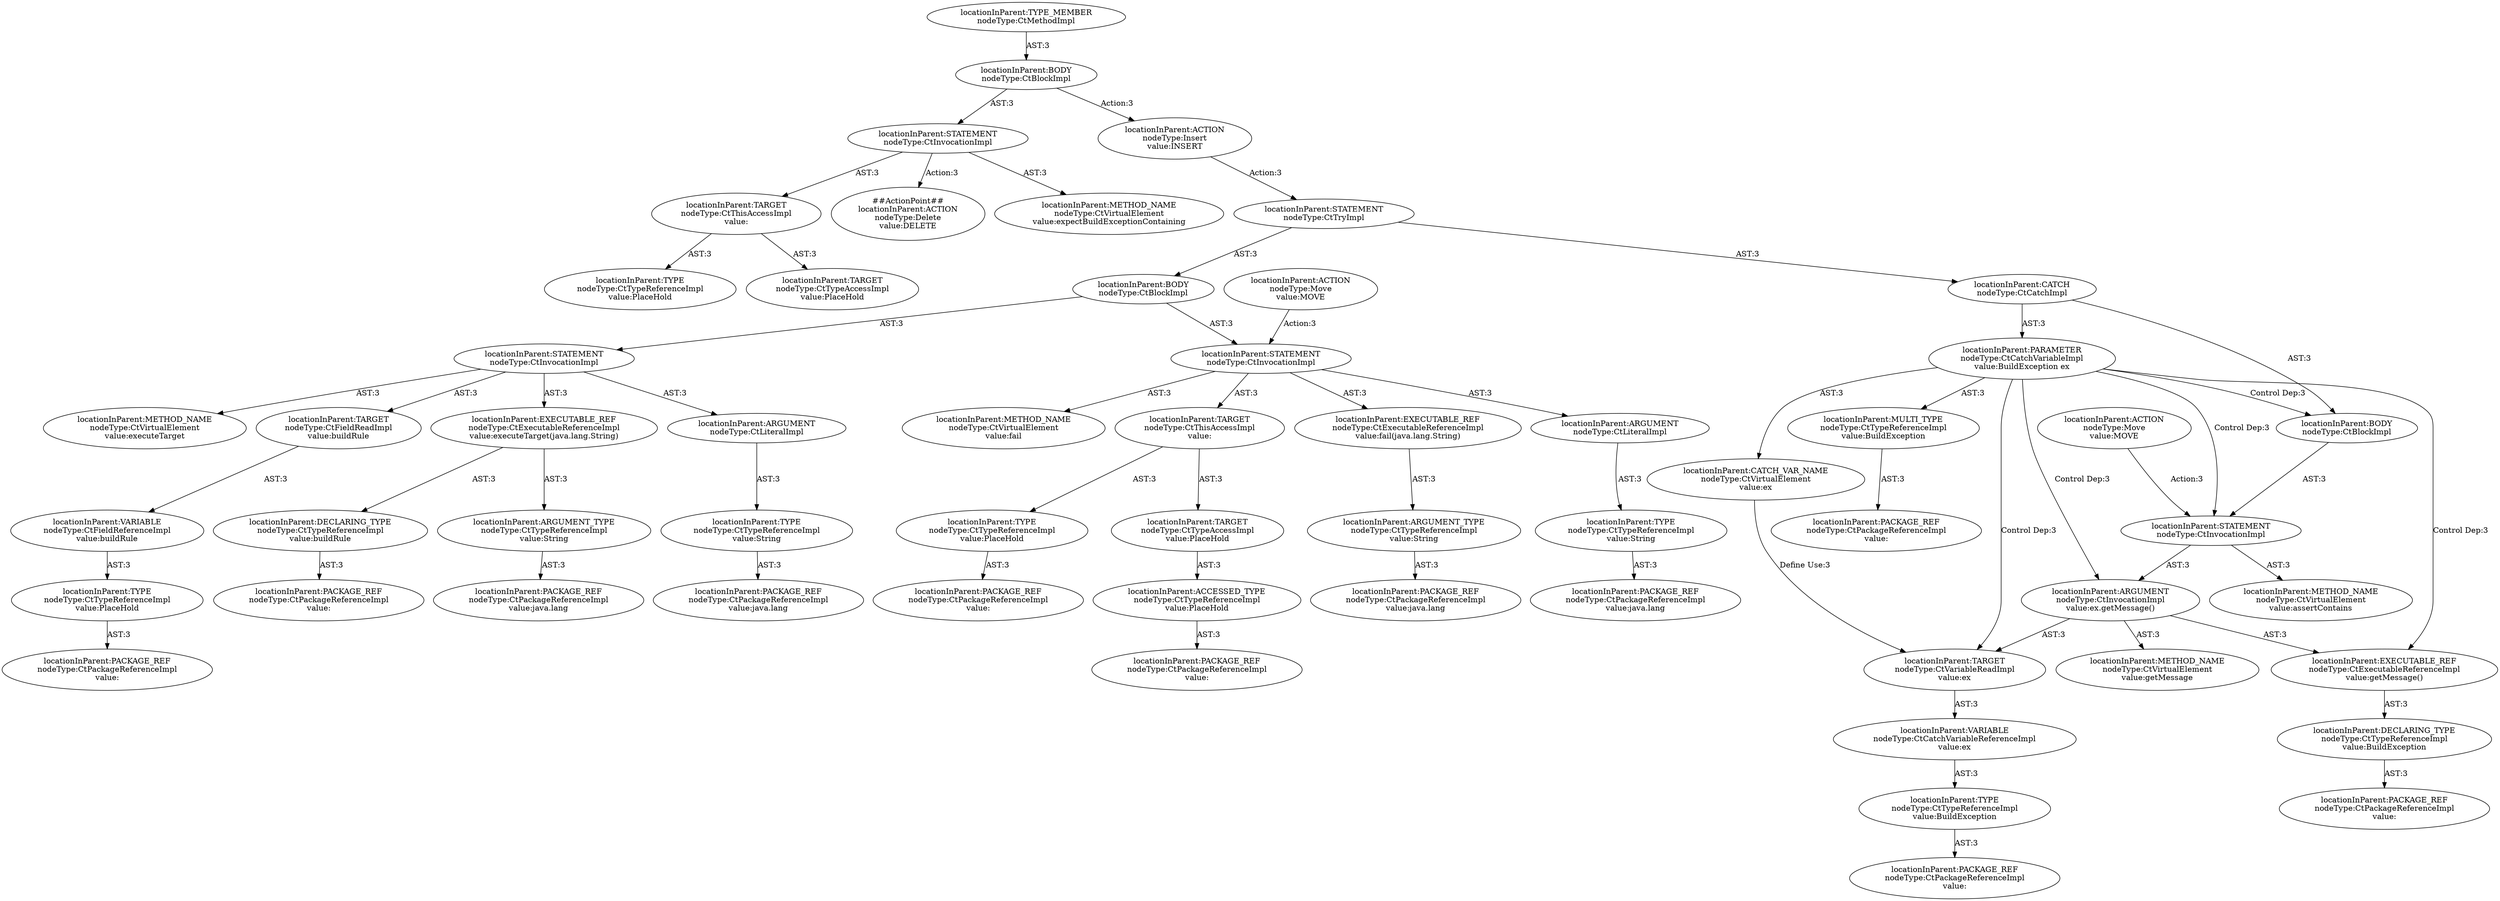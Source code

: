 digraph "Pattern" {
0 [label="##ActionPoint##
locationInParent:ACTION
nodeType:Delete
value:DELETE" shape=ellipse]
1 [label="locationInParent:STATEMENT
nodeType:CtInvocationImpl" shape=ellipse]
2 [label="locationInParent:BODY
nodeType:CtBlockImpl" shape=ellipse]
3 [label="locationInParent:TYPE_MEMBER
nodeType:CtMethodImpl" shape=ellipse]
4 [label="locationInParent:ACTION
nodeType:Insert
value:INSERT" shape=ellipse]
5 [label="locationInParent:STATEMENT
nodeType:CtTryImpl" shape=ellipse]
6 [label="locationInParent:BODY
nodeType:CtBlockImpl" shape=ellipse]
7 [label="locationInParent:STATEMENT
nodeType:CtInvocationImpl" shape=ellipse]
8 [label="locationInParent:METHOD_NAME
nodeType:CtVirtualElement
value:executeTarget" shape=ellipse]
9 [label="locationInParent:TARGET
nodeType:CtFieldReadImpl
value:buildRule" shape=ellipse]
10 [label="locationInParent:VARIABLE
nodeType:CtFieldReferenceImpl
value:buildRule" shape=ellipse]
11 [label="locationInParent:TYPE
nodeType:CtTypeReferenceImpl
value:PlaceHold" shape=ellipse]
12 [label="locationInParent:PACKAGE_REF
nodeType:CtPackageReferenceImpl
value:" shape=ellipse]
13 [label="locationInParent:EXECUTABLE_REF
nodeType:CtExecutableReferenceImpl
value:executeTarget(java.lang.String)" shape=ellipse]
14 [label="locationInParent:DECLARING_TYPE
nodeType:CtTypeReferenceImpl
value:buildRule" shape=ellipse]
15 [label="locationInParent:PACKAGE_REF
nodeType:CtPackageReferenceImpl
value:" shape=ellipse]
16 [label="locationInParent:ARGUMENT_TYPE
nodeType:CtTypeReferenceImpl
value:String" shape=ellipse]
17 [label="locationInParent:PACKAGE_REF
nodeType:CtPackageReferenceImpl
value:java.lang" shape=ellipse]
18 [label="locationInParent:ARGUMENT
nodeType:CtLiteralImpl" shape=ellipse]
19 [label="locationInParent:TYPE
nodeType:CtTypeReferenceImpl
value:String" shape=ellipse]
20 [label="locationInParent:PACKAGE_REF
nodeType:CtPackageReferenceImpl
value:java.lang" shape=ellipse]
21 [label="locationInParent:STATEMENT
nodeType:CtInvocationImpl" shape=ellipse]
22 [label="locationInParent:METHOD_NAME
nodeType:CtVirtualElement
value:fail" shape=ellipse]
23 [label="locationInParent:TARGET
nodeType:CtThisAccessImpl
value:" shape=ellipse]
24 [label="locationInParent:TYPE
nodeType:CtTypeReferenceImpl
value:PlaceHold" shape=ellipse]
25 [label="locationInParent:PACKAGE_REF
nodeType:CtPackageReferenceImpl
value:" shape=ellipse]
26 [label="locationInParent:TARGET
nodeType:CtTypeAccessImpl
value:PlaceHold" shape=ellipse]
27 [label="locationInParent:ACCESSED_TYPE
nodeType:CtTypeReferenceImpl
value:PlaceHold" shape=ellipse]
28 [label="locationInParent:PACKAGE_REF
nodeType:CtPackageReferenceImpl
value:" shape=ellipse]
29 [label="locationInParent:EXECUTABLE_REF
nodeType:CtExecutableReferenceImpl
value:fail(java.lang.String)" shape=ellipse]
30 [label="locationInParent:ARGUMENT_TYPE
nodeType:CtTypeReferenceImpl
value:String" shape=ellipse]
31 [label="locationInParent:PACKAGE_REF
nodeType:CtPackageReferenceImpl
value:java.lang" shape=ellipse]
32 [label="locationInParent:ARGUMENT
nodeType:CtLiteralImpl" shape=ellipse]
33 [label="locationInParent:TYPE
nodeType:CtTypeReferenceImpl
value:String" shape=ellipse]
34 [label="locationInParent:PACKAGE_REF
nodeType:CtPackageReferenceImpl
value:java.lang" shape=ellipse]
35 [label="locationInParent:CATCH
nodeType:CtCatchImpl" shape=ellipse]
36 [label="locationInParent:PARAMETER
nodeType:CtCatchVariableImpl
value:BuildException ex" shape=ellipse]
37 [label="locationInParent:CATCH_VAR_NAME
nodeType:CtVirtualElement
value:ex" shape=ellipse]
38 [label="locationInParent:TARGET
nodeType:CtVariableReadImpl
value:ex" shape=ellipse]
39 [label="locationInParent:VARIABLE
nodeType:CtCatchVariableReferenceImpl
value:ex" shape=ellipse]
40 [label="locationInParent:TYPE
nodeType:CtTypeReferenceImpl
value:BuildException" shape=ellipse]
41 [label="locationInParent:PACKAGE_REF
nodeType:CtPackageReferenceImpl
value:" shape=ellipse]
42 [label="locationInParent:MULTI_TYPE
nodeType:CtTypeReferenceImpl
value:BuildException" shape=ellipse]
43 [label="locationInParent:PACKAGE_REF
nodeType:CtPackageReferenceImpl
value:" shape=ellipse]
44 [label="locationInParent:BODY
nodeType:CtBlockImpl" shape=ellipse]
45 [label="locationInParent:STATEMENT
nodeType:CtInvocationImpl" shape=ellipse]
46 [label="locationInParent:METHOD_NAME
nodeType:CtVirtualElement
value:assertContains" shape=ellipse]
47 [label="locationInParent:ARGUMENT
nodeType:CtInvocationImpl
value:ex.getMessage()" shape=ellipse]
48 [label="locationInParent:METHOD_NAME
nodeType:CtVirtualElement
value:getMessage" shape=ellipse]
49 [label="locationInParent:EXECUTABLE_REF
nodeType:CtExecutableReferenceImpl
value:getMessage()" shape=ellipse]
50 [label="locationInParent:DECLARING_TYPE
nodeType:CtTypeReferenceImpl
value:BuildException" shape=ellipse]
51 [label="locationInParent:PACKAGE_REF
nodeType:CtPackageReferenceImpl
value:" shape=ellipse]
52 [label="locationInParent:ACTION
nodeType:Move
value:MOVE" shape=ellipse]
53 [label="locationInParent:METHOD_NAME
nodeType:CtVirtualElement
value:expectBuildExceptionContaining" shape=ellipse]
54 [label="locationInParent:TARGET
nodeType:CtThisAccessImpl
value:" shape=ellipse]
55 [label="locationInParent:TYPE
nodeType:CtTypeReferenceImpl
value:PlaceHold" shape=ellipse]
56 [label="locationInParent:TARGET
nodeType:CtTypeAccessImpl
value:PlaceHold" shape=ellipse]
57 [label="locationInParent:ACTION
nodeType:Move
value:MOVE" shape=ellipse]
1 -> 0 [label="Action:3"];
1 -> 53 [label="AST:3"];
1 -> 54 [label="AST:3"];
2 -> 1 [label="AST:3"];
2 -> 4 [label="Action:3"];
3 -> 2 [label="AST:3"];
4 -> 5 [label="Action:3"];
5 -> 6 [label="AST:3"];
5 -> 35 [label="AST:3"];
6 -> 7 [label="AST:3"];
6 -> 21 [label="AST:3"];
7 -> 8 [label="AST:3"];
7 -> 9 [label="AST:3"];
7 -> 13 [label="AST:3"];
7 -> 18 [label="AST:3"];
9 -> 10 [label="AST:3"];
10 -> 11 [label="AST:3"];
11 -> 12 [label="AST:3"];
13 -> 14 [label="AST:3"];
13 -> 16 [label="AST:3"];
14 -> 15 [label="AST:3"];
16 -> 17 [label="AST:3"];
18 -> 19 [label="AST:3"];
19 -> 20 [label="AST:3"];
21 -> 22 [label="AST:3"];
21 -> 23 [label="AST:3"];
21 -> 29 [label="AST:3"];
21 -> 32 [label="AST:3"];
23 -> 24 [label="AST:3"];
23 -> 26 [label="AST:3"];
24 -> 25 [label="AST:3"];
26 -> 27 [label="AST:3"];
27 -> 28 [label="AST:3"];
29 -> 30 [label="AST:3"];
30 -> 31 [label="AST:3"];
32 -> 33 [label="AST:3"];
33 -> 34 [label="AST:3"];
35 -> 36 [label="AST:3"];
35 -> 44 [label="AST:3"];
36 -> 37 [label="AST:3"];
36 -> 42 [label="AST:3"];
36 -> 44 [label="Control Dep:3"];
36 -> 45 [label="Control Dep:3"];
36 -> 47 [label="Control Dep:3"];
36 -> 49 [label="Control Dep:3"];
36 -> 38 [label="Control Dep:3"];
37 -> 38 [label="Define Use:3"];
38 -> 39 [label="AST:3"];
39 -> 40 [label="AST:3"];
40 -> 41 [label="AST:3"];
42 -> 43 [label="AST:3"];
44 -> 45 [label="AST:3"];
45 -> 46 [label="AST:3"];
45 -> 47 [label="AST:3"];
47 -> 38 [label="AST:3"];
47 -> 48 [label="AST:3"];
47 -> 49 [label="AST:3"];
49 -> 50 [label="AST:3"];
50 -> 51 [label="AST:3"];
52 -> 45 [label="Action:3"];
54 -> 55 [label="AST:3"];
54 -> 56 [label="AST:3"];
57 -> 21 [label="Action:3"];
}